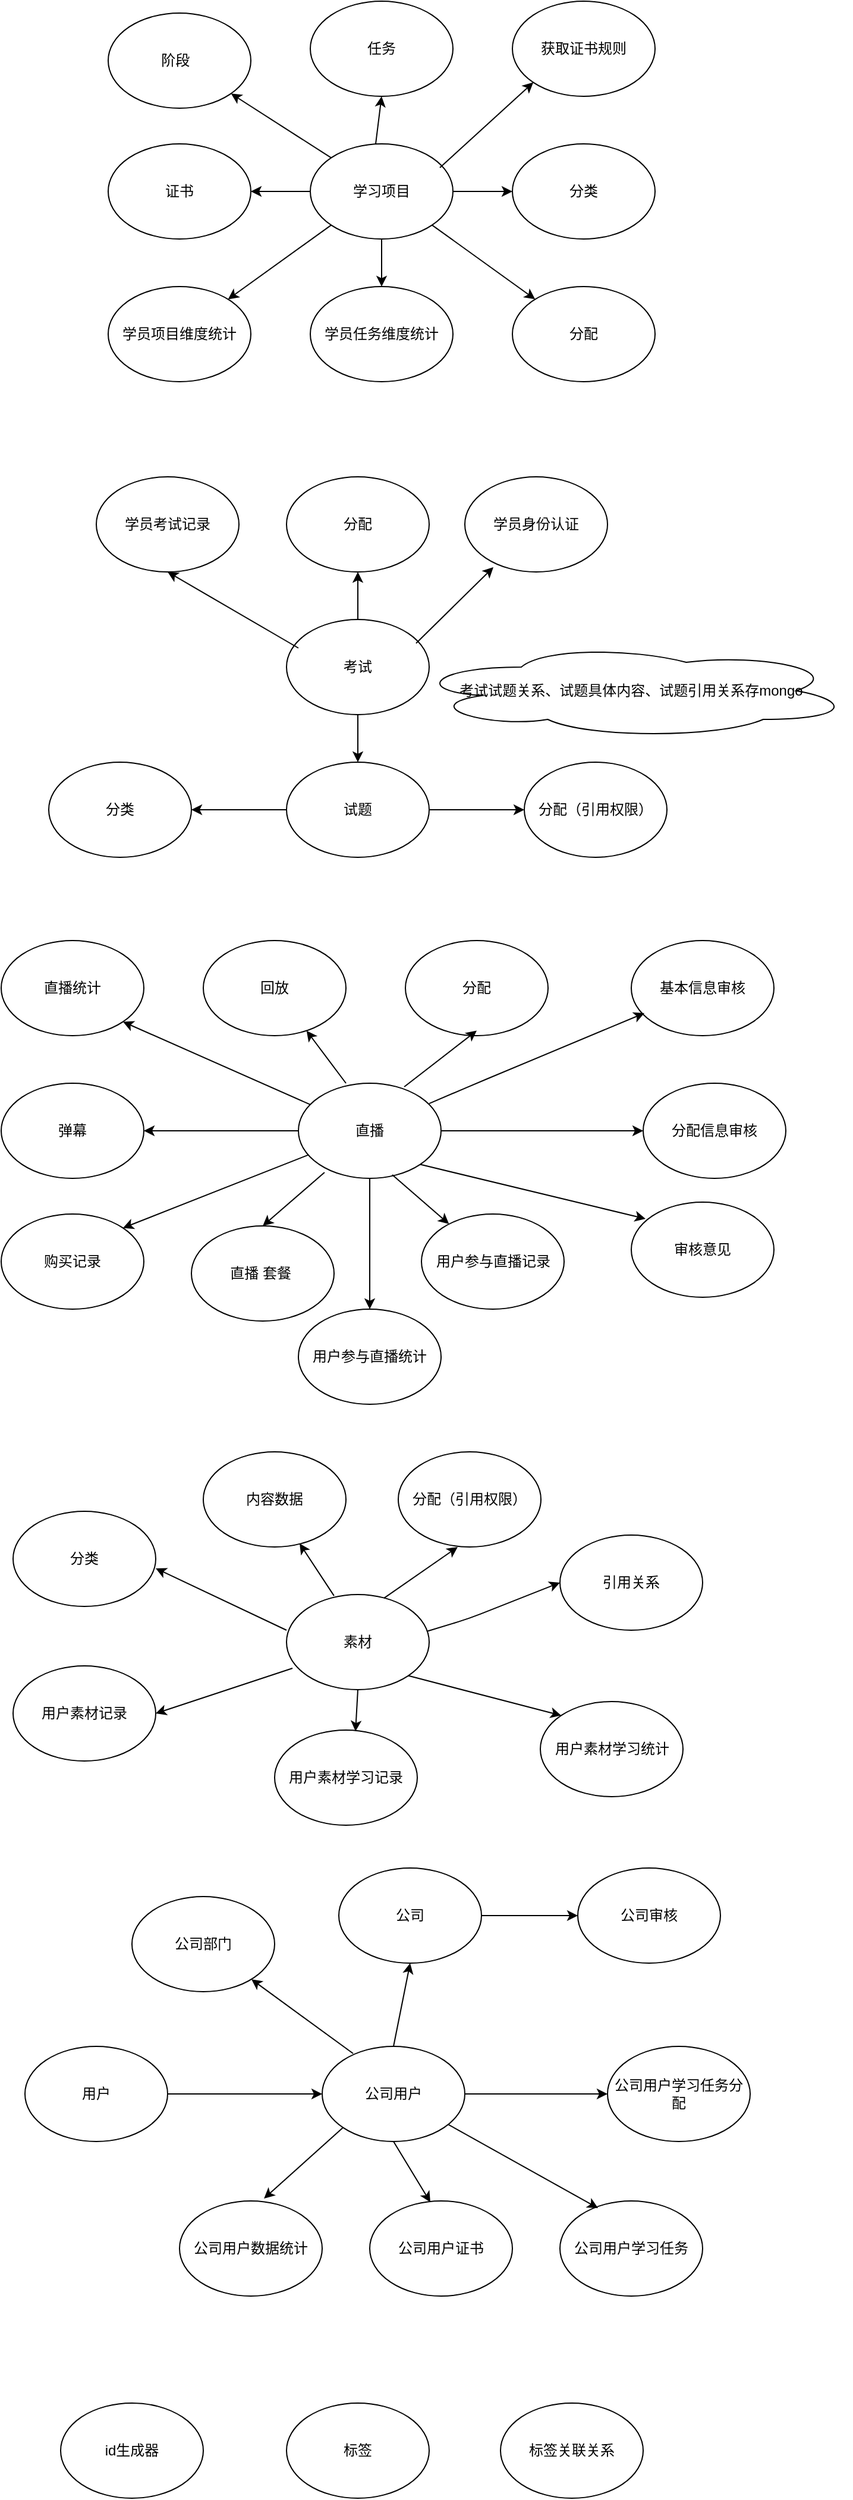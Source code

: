 <mxfile version="14.1.2" type="github">
  <diagram id="t8NCIz4bVcPVeXpqCKI4" name="Page-1">
    <mxGraphModel dx="678" dy="437" grid="1" gridSize="10" guides="1" tooltips="1" connect="1" arrows="1" fold="1" page="1" pageScale="1" pageWidth="827" pageHeight="1169" math="0" shadow="0">
      <root>
        <mxCell id="0" />
        <mxCell id="1" parent="0" />
        <mxCell id="8nQMXK6_oTZO91173ZuV-10" value="" style="edgeStyle=orthogonalEdgeStyle;rounded=0;orthogonalLoop=1;jettySize=auto;html=1;" parent="1" source="8nQMXK6_oTZO91173ZuV-1" target="8nQMXK6_oTZO91173ZuV-7" edge="1">
          <mxGeometry relative="1" as="geometry" />
        </mxCell>
        <mxCell id="8nQMXK6_oTZO91173ZuV-1" value="学习项目" style="ellipse;whiteSpace=wrap;html=1;" parent="1" vertex="1">
          <mxGeometry x="330" y="200" width="120" height="80" as="geometry" />
        </mxCell>
        <mxCell id="8nQMXK6_oTZO91173ZuV-2" value="阶段&amp;nbsp;&amp;nbsp;" style="ellipse;whiteSpace=wrap;html=1;" parent="1" vertex="1">
          <mxGeometry x="160" y="90" width="120" height="80" as="geometry" />
        </mxCell>
        <mxCell id="8nQMXK6_oTZO91173ZuV-3" value="任务" style="ellipse;whiteSpace=wrap;html=1;" parent="1" vertex="1">
          <mxGeometry x="330" y="80" width="120" height="80" as="geometry" />
        </mxCell>
        <mxCell id="8nQMXK6_oTZO91173ZuV-4" value="分类" style="ellipse;whiteSpace=wrap;html=1;" parent="1" vertex="1">
          <mxGeometry x="500" y="200" width="120" height="80" as="geometry" />
        </mxCell>
        <mxCell id="8nQMXK6_oTZO91173ZuV-5" value="分配" style="ellipse;whiteSpace=wrap;html=1;" parent="1" vertex="1">
          <mxGeometry x="500" y="320" width="120" height="80" as="geometry" />
        </mxCell>
        <mxCell id="8nQMXK6_oTZO91173ZuV-6" value="获取证书规则" style="ellipse;whiteSpace=wrap;html=1;" parent="1" vertex="1">
          <mxGeometry x="500" y="80" width="120" height="80" as="geometry" />
        </mxCell>
        <mxCell id="8nQMXK6_oTZO91173ZuV-7" value="证书" style="ellipse;whiteSpace=wrap;html=1;" parent="1" vertex="1">
          <mxGeometry x="160" y="200" width="120" height="80" as="geometry" />
        </mxCell>
        <mxCell id="8nQMXK6_oTZO91173ZuV-8" value="学员项目维度统计" style="ellipse;whiteSpace=wrap;html=1;" parent="1" vertex="1">
          <mxGeometry x="160" y="320" width="120" height="80" as="geometry" />
        </mxCell>
        <mxCell id="8nQMXK6_oTZO91173ZuV-9" value="学员任务维度统计" style="ellipse;whiteSpace=wrap;html=1;" parent="1" vertex="1">
          <mxGeometry x="330" y="320" width="120" height="80" as="geometry" />
        </mxCell>
        <mxCell id="8nQMXK6_oTZO91173ZuV-13" value="" style="endArrow=classic;html=1;entryX=0;entryY=1;entryDx=0;entryDy=0;" parent="1" target="8nQMXK6_oTZO91173ZuV-6" edge="1">
          <mxGeometry width="50" height="50" relative="1" as="geometry">
            <mxPoint x="439" y="220" as="sourcePoint" />
            <mxPoint x="489" y="170" as="targetPoint" />
          </mxGeometry>
        </mxCell>
        <mxCell id="8nQMXK6_oTZO91173ZuV-14" value="" style="endArrow=classic;html=1;entryX=0.5;entryY=1;entryDx=0;entryDy=0;" parent="1" target="8nQMXK6_oTZO91173ZuV-3" edge="1">
          <mxGeometry width="50" height="50" relative="1" as="geometry">
            <mxPoint x="385" y="200" as="sourcePoint" />
            <mxPoint x="463.574" y="128.284" as="targetPoint" />
          </mxGeometry>
        </mxCell>
        <mxCell id="8nQMXK6_oTZO91173ZuV-16" value="" style="endArrow=classic;html=1;exitX=0;exitY=0;exitDx=0;exitDy=0;" parent="1" source="8nQMXK6_oTZO91173ZuV-1" target="8nQMXK6_oTZO91173ZuV-2" edge="1">
          <mxGeometry width="50" height="50" relative="1" as="geometry">
            <mxPoint x="320" y="220" as="sourcePoint" />
            <mxPoint x="370" y="170" as="targetPoint" />
          </mxGeometry>
        </mxCell>
        <mxCell id="8nQMXK6_oTZO91173ZuV-18" value="" style="endArrow=classic;html=1;entryX=0;entryY=0.5;entryDx=0;entryDy=0;exitX=1;exitY=0.5;exitDx=0;exitDy=0;" parent="1" source="8nQMXK6_oTZO91173ZuV-1" target="8nQMXK6_oTZO91173ZuV-4" edge="1">
          <mxGeometry width="50" height="50" relative="1" as="geometry">
            <mxPoint x="450" y="270" as="sourcePoint" />
            <mxPoint x="500" y="220" as="targetPoint" />
          </mxGeometry>
        </mxCell>
        <mxCell id="8nQMXK6_oTZO91173ZuV-19" value="" style="endArrow=classic;html=1;exitX=0;exitY=1;exitDx=0;exitDy=0;" parent="1" source="8nQMXK6_oTZO91173ZuV-1" target="8nQMXK6_oTZO91173ZuV-8" edge="1">
          <mxGeometry width="50" height="50" relative="1" as="geometry">
            <mxPoint x="380" y="280" as="sourcePoint" />
            <mxPoint x="430" y="230" as="targetPoint" />
          </mxGeometry>
        </mxCell>
        <mxCell id="8nQMXK6_oTZO91173ZuV-20" value="" style="endArrow=classic;html=1;exitX=0.5;exitY=1;exitDx=0;exitDy=0;" parent="1" source="8nQMXK6_oTZO91173ZuV-1" target="8nQMXK6_oTZO91173ZuV-9" edge="1">
          <mxGeometry width="50" height="50" relative="1" as="geometry">
            <mxPoint x="380" y="290" as="sourcePoint" />
            <mxPoint x="430" y="240" as="targetPoint" />
          </mxGeometry>
        </mxCell>
        <mxCell id="8nQMXK6_oTZO91173ZuV-21" value="" style="endArrow=classic;html=1;exitX=1;exitY=1;exitDx=0;exitDy=0;" parent="1" source="8nQMXK6_oTZO91173ZuV-1" target="8nQMXK6_oTZO91173ZuV-5" edge="1">
          <mxGeometry width="50" height="50" relative="1" as="geometry">
            <mxPoint x="420" y="270" as="sourcePoint" />
            <mxPoint x="470" y="220" as="targetPoint" />
          </mxGeometry>
        </mxCell>
        <mxCell id="8nQMXK6_oTZO91173ZuV-29" value="" style="edgeStyle=orthogonalEdgeStyle;rounded=0;orthogonalLoop=1;jettySize=auto;html=1;" parent="1" source="8nQMXK6_oTZO91173ZuV-22" target="8nQMXK6_oTZO91173ZuV-24" edge="1">
          <mxGeometry relative="1" as="geometry" />
        </mxCell>
        <mxCell id="8nQMXK6_oTZO91173ZuV-33" value="" style="edgeStyle=orthogonalEdgeStyle;rounded=0;orthogonalLoop=1;jettySize=auto;html=1;" parent="1" source="8nQMXK6_oTZO91173ZuV-22" target="8nQMXK6_oTZO91173ZuV-32" edge="1">
          <mxGeometry relative="1" as="geometry" />
        </mxCell>
        <mxCell id="8nQMXK6_oTZO91173ZuV-22" value="考试" style="ellipse;whiteSpace=wrap;html=1;" parent="1" vertex="1">
          <mxGeometry x="310" y="600" width="120" height="80" as="geometry" />
        </mxCell>
        <mxCell id="8nQMXK6_oTZO91173ZuV-23" value="学员考试记录" style="ellipse;whiteSpace=wrap;html=1;" parent="1" vertex="1">
          <mxGeometry x="150" y="480" width="120" height="80" as="geometry" />
        </mxCell>
        <mxCell id="8nQMXK6_oTZO91173ZuV-24" value="分配" style="ellipse;whiteSpace=wrap;html=1;" parent="1" vertex="1">
          <mxGeometry x="310" y="480" width="120" height="80" as="geometry" />
        </mxCell>
        <mxCell id="8nQMXK6_oTZO91173ZuV-25" value="学员身份认证" style="ellipse;whiteSpace=wrap;html=1;" parent="1" vertex="1">
          <mxGeometry x="460" y="480" width="120" height="80" as="geometry" />
        </mxCell>
        <mxCell id="8nQMXK6_oTZO91173ZuV-30" value="" style="endArrow=classic;html=1;entryX=0.2;entryY=0.95;entryDx=0;entryDy=0;entryPerimeter=0;" parent="1" target="8nQMXK6_oTZO91173ZuV-25" edge="1">
          <mxGeometry width="50" height="50" relative="1" as="geometry">
            <mxPoint x="419" y="620" as="sourcePoint" />
            <mxPoint x="469" y="570" as="targetPoint" />
          </mxGeometry>
        </mxCell>
        <mxCell id="8nQMXK6_oTZO91173ZuV-31" value="" style="endArrow=classic;html=1;entryX=0.5;entryY=1;entryDx=0;entryDy=0;" parent="1" target="8nQMXK6_oTZO91173ZuV-23" edge="1">
          <mxGeometry width="50" height="50" relative="1" as="geometry">
            <mxPoint x="320" y="624" as="sourcePoint" />
            <mxPoint x="385" y="560" as="targetPoint" />
          </mxGeometry>
        </mxCell>
        <mxCell id="8nQMXK6_oTZO91173ZuV-35" value="" style="edgeStyle=orthogonalEdgeStyle;rounded=0;orthogonalLoop=1;jettySize=auto;html=1;" parent="1" source="8nQMXK6_oTZO91173ZuV-32" target="8nQMXK6_oTZO91173ZuV-34" edge="1">
          <mxGeometry relative="1" as="geometry" />
        </mxCell>
        <mxCell id="8nQMXK6_oTZO91173ZuV-37" value="" style="edgeStyle=orthogonalEdgeStyle;rounded=0;orthogonalLoop=1;jettySize=auto;html=1;" parent="1" source="8nQMXK6_oTZO91173ZuV-32" target="8nQMXK6_oTZO91173ZuV-36" edge="1">
          <mxGeometry relative="1" as="geometry" />
        </mxCell>
        <mxCell id="8nQMXK6_oTZO91173ZuV-32" value="试题" style="ellipse;whiteSpace=wrap;html=1;" parent="1" vertex="1">
          <mxGeometry x="310" y="720" width="120" height="80" as="geometry" />
        </mxCell>
        <mxCell id="8nQMXK6_oTZO91173ZuV-34" value="分配（引用权限）" style="ellipse;whiteSpace=wrap;html=1;" parent="1" vertex="1">
          <mxGeometry x="510" y="720" width="120" height="80" as="geometry" />
        </mxCell>
        <mxCell id="8nQMXK6_oTZO91173ZuV-36" value="分类" style="ellipse;whiteSpace=wrap;html=1;" parent="1" vertex="1">
          <mxGeometry x="110" y="720" width="120" height="80" as="geometry" />
        </mxCell>
        <mxCell id="8nQMXK6_oTZO91173ZuV-38" value="考试试题关系、试题具体内容、试题引用关系存mongo" style="ellipse;shape=cloud;whiteSpace=wrap;html=1;" parent="1" vertex="1">
          <mxGeometry x="415" y="620" width="370" height="80" as="geometry" />
        </mxCell>
        <mxCell id="8nQMXK6_oTZO91173ZuV-51" style="edgeStyle=orthogonalEdgeStyle;rounded=0;orthogonalLoop=1;jettySize=auto;html=1;" parent="1" source="8nQMXK6_oTZO91173ZuV-39" target="8nQMXK6_oTZO91173ZuV-45" edge="1">
          <mxGeometry relative="1" as="geometry" />
        </mxCell>
        <mxCell id="8nQMXK6_oTZO91173ZuV-39" value="直播" style="ellipse;whiteSpace=wrap;html=1;" parent="1" vertex="1">
          <mxGeometry x="320" y="990" width="120" height="80" as="geometry" />
        </mxCell>
        <mxCell id="8nQMXK6_oTZO91173ZuV-40" value="直播统计" style="ellipse;whiteSpace=wrap;html=1;" parent="1" vertex="1">
          <mxGeometry x="70" y="870" width="120" height="80" as="geometry" />
        </mxCell>
        <mxCell id="8nQMXK6_oTZO91173ZuV-41" value="回放" style="ellipse;whiteSpace=wrap;html=1;" parent="1" vertex="1">
          <mxGeometry x="240" y="870" width="120" height="80" as="geometry" />
        </mxCell>
        <mxCell id="8nQMXK6_oTZO91173ZuV-42" value="基本信息审核" style="ellipse;whiteSpace=wrap;html=1;" parent="1" vertex="1">
          <mxGeometry x="600" y="870" width="120" height="80" as="geometry" />
        </mxCell>
        <mxCell id="8nQMXK6_oTZO91173ZuV-43" value="分配" style="ellipse;whiteSpace=wrap;html=1;" parent="1" vertex="1">
          <mxGeometry x="410" y="870" width="120" height="80" as="geometry" />
        </mxCell>
        <mxCell id="8nQMXK6_oTZO91173ZuV-44" value="分配信息审核" style="ellipse;whiteSpace=wrap;html=1;" parent="1" vertex="1">
          <mxGeometry x="610" y="990" width="120" height="80" as="geometry" />
        </mxCell>
        <mxCell id="8nQMXK6_oTZO91173ZuV-45" value="弹幕" style="ellipse;whiteSpace=wrap;html=1;" parent="1" vertex="1">
          <mxGeometry x="70" y="990" width="120" height="80" as="geometry" />
        </mxCell>
        <mxCell id="8nQMXK6_oTZO91173ZuV-46" value="购买记录" style="ellipse;whiteSpace=wrap;html=1;" parent="1" vertex="1">
          <mxGeometry x="70" y="1100" width="120" height="80" as="geometry" />
        </mxCell>
        <mxCell id="8nQMXK6_oTZO91173ZuV-47" value="用户参与直播统计" style="ellipse;whiteSpace=wrap;html=1;" parent="1" vertex="1">
          <mxGeometry x="320" y="1180" width="120" height="80" as="geometry" />
        </mxCell>
        <mxCell id="8nQMXK6_oTZO91173ZuV-48" value="审核意见" style="ellipse;whiteSpace=wrap;html=1;" parent="1" vertex="1">
          <mxGeometry x="600" y="1090" width="120" height="80" as="geometry" />
        </mxCell>
        <mxCell id="8nQMXK6_oTZO91173ZuV-49" value="直播 套餐&amp;nbsp;" style="ellipse;whiteSpace=wrap;html=1;" parent="1" vertex="1">
          <mxGeometry x="230" y="1110" width="120" height="80" as="geometry" />
        </mxCell>
        <mxCell id="8nQMXK6_oTZO91173ZuV-50" value="用户参与直播记录" style="ellipse;whiteSpace=wrap;html=1;" parent="1" vertex="1">
          <mxGeometry x="423.5" y="1100" width="120" height="80" as="geometry" />
        </mxCell>
        <mxCell id="8nQMXK6_oTZO91173ZuV-52" value="" style="endArrow=classic;html=1;entryX=1;entryY=1;entryDx=0;entryDy=0;" parent="1" source="8nQMXK6_oTZO91173ZuV-39" target="8nQMXK6_oTZO91173ZuV-40" edge="1">
          <mxGeometry width="50" height="50" relative="1" as="geometry">
            <mxPoint x="370" y="1010" as="sourcePoint" />
            <mxPoint x="420" y="960" as="targetPoint" />
          </mxGeometry>
        </mxCell>
        <mxCell id="8nQMXK6_oTZO91173ZuV-53" value="" style="endArrow=classic;html=1;" parent="1" target="8nQMXK6_oTZO91173ZuV-41" edge="1">
          <mxGeometry width="50" height="50" relative="1" as="geometry">
            <mxPoint x="360" y="990" as="sourcePoint" />
            <mxPoint x="420" y="950" as="targetPoint" />
          </mxGeometry>
        </mxCell>
        <mxCell id="8nQMXK6_oTZO91173ZuV-54" value="" style="endArrow=classic;html=1;exitX=0.742;exitY=0.038;exitDx=0;exitDy=0;exitPerimeter=0;" parent="1" source="8nQMXK6_oTZO91173ZuV-39" edge="1">
          <mxGeometry width="50" height="50" relative="1" as="geometry">
            <mxPoint x="503.17" y="990" as="sourcePoint" />
            <mxPoint x="470.003" y="945.777" as="targetPoint" />
          </mxGeometry>
        </mxCell>
        <mxCell id="8nQMXK6_oTZO91173ZuV-55" value="" style="endArrow=classic;html=1;exitX=0.917;exitY=0.213;exitDx=0;exitDy=0;exitPerimeter=0;entryX=0.092;entryY=0.763;entryDx=0;entryDy=0;entryPerimeter=0;" parent="1" source="8nQMXK6_oTZO91173ZuV-39" target="8nQMXK6_oTZO91173ZuV-42" edge="1">
          <mxGeometry width="50" height="50" relative="1" as="geometry">
            <mxPoint x="419.04" y="1003.04" as="sourcePoint" />
            <mxPoint x="480.003" y="955.777" as="targetPoint" />
            <Array as="points">
              <mxPoint x="470" y="990" />
            </Array>
          </mxGeometry>
        </mxCell>
        <mxCell id="8nQMXK6_oTZO91173ZuV-56" value="" style="endArrow=classic;html=1;exitX=1;exitY=0.5;exitDx=0;exitDy=0;entryX=0;entryY=0.5;entryDx=0;entryDy=0;" parent="1" source="8nQMXK6_oTZO91173ZuV-39" target="8nQMXK6_oTZO91173ZuV-44" edge="1">
          <mxGeometry width="50" height="50" relative="1" as="geometry">
            <mxPoint x="440" y="1060" as="sourcePoint" />
            <mxPoint x="490" y="1010" as="targetPoint" />
          </mxGeometry>
        </mxCell>
        <mxCell id="8nQMXK6_oTZO91173ZuV-57" value="" style="endArrow=classic;html=1;entryX=1;entryY=0;entryDx=0;entryDy=0;" parent="1" source="8nQMXK6_oTZO91173ZuV-39" target="8nQMXK6_oTZO91173ZuV-46" edge="1">
          <mxGeometry width="50" height="50" relative="1" as="geometry">
            <mxPoint x="360" y="1080" as="sourcePoint" />
            <mxPoint x="300" y="1080" as="targetPoint" />
          </mxGeometry>
        </mxCell>
        <mxCell id="8nQMXK6_oTZO91173ZuV-58" value="" style="endArrow=classic;html=1;entryX=0.5;entryY=0;entryDx=0;entryDy=0;exitX=0.183;exitY=0.938;exitDx=0;exitDy=0;exitPerimeter=0;" parent="1" source="8nQMXK6_oTZO91173ZuV-39" target="8nQMXK6_oTZO91173ZuV-49" edge="1">
          <mxGeometry width="50" height="50" relative="1" as="geometry">
            <mxPoint x="430" y="1070" as="sourcePoint" />
            <mxPoint x="480" y="1020" as="targetPoint" />
          </mxGeometry>
        </mxCell>
        <mxCell id="8nQMXK6_oTZO91173ZuV-59" value="" style="endArrow=classic;html=1;entryX=0.1;entryY=0.175;entryDx=0;entryDy=0;entryPerimeter=0;exitX=1;exitY=1;exitDx=0;exitDy=0;" parent="1" source="8nQMXK6_oTZO91173ZuV-39" target="8nQMXK6_oTZO91173ZuV-48" edge="1">
          <mxGeometry width="50" height="50" relative="1" as="geometry">
            <mxPoint x="430" y="1080" as="sourcePoint" />
            <mxPoint x="480" y="1030" as="targetPoint" />
          </mxGeometry>
        </mxCell>
        <mxCell id="8nQMXK6_oTZO91173ZuV-60" value="" style="endArrow=classic;html=1;exitX=0.658;exitY=0.963;exitDx=0;exitDy=0;exitPerimeter=0;" parent="1" source="8nQMXK6_oTZO91173ZuV-39" target="8nQMXK6_oTZO91173ZuV-50" edge="1">
          <mxGeometry width="50" height="50" relative="1" as="geometry">
            <mxPoint x="370" y="1080" as="sourcePoint" />
            <mxPoint x="420" y="1030" as="targetPoint" />
          </mxGeometry>
        </mxCell>
        <mxCell id="8nQMXK6_oTZO91173ZuV-61" value="" style="endArrow=classic;html=1;entryX=0.5;entryY=0;entryDx=0;entryDy=0;exitX=0.5;exitY=1;exitDx=0;exitDy=0;" parent="1" source="8nQMXK6_oTZO91173ZuV-39" target="8nQMXK6_oTZO91173ZuV-47" edge="1">
          <mxGeometry width="50" height="50" relative="1" as="geometry">
            <mxPoint x="370" y="1080" as="sourcePoint" />
            <mxPoint x="420" y="1030" as="targetPoint" />
          </mxGeometry>
        </mxCell>
        <mxCell id="8nQMXK6_oTZO91173ZuV-62" value="素材" style="ellipse;whiteSpace=wrap;html=1;" parent="1" vertex="1">
          <mxGeometry x="310" y="1420" width="120" height="80" as="geometry" />
        </mxCell>
        <mxCell id="8nQMXK6_oTZO91173ZuV-63" value="分类" style="ellipse;whiteSpace=wrap;html=1;" parent="1" vertex="1">
          <mxGeometry x="80" y="1350" width="120" height="80" as="geometry" />
        </mxCell>
        <mxCell id="8nQMXK6_oTZO91173ZuV-64" value="内容数据" style="ellipse;whiteSpace=wrap;html=1;" parent="1" vertex="1">
          <mxGeometry x="240" y="1300" width="120" height="80" as="geometry" />
        </mxCell>
        <mxCell id="8nQMXK6_oTZO91173ZuV-65" value="分配（引用权限）" style="ellipse;whiteSpace=wrap;html=1;" parent="1" vertex="1">
          <mxGeometry x="404" y="1300" width="120" height="80" as="geometry" />
        </mxCell>
        <mxCell id="8nQMXK6_oTZO91173ZuV-66" value="引用关系" style="ellipse;whiteSpace=wrap;html=1;" parent="1" vertex="1">
          <mxGeometry x="540" y="1370" width="120" height="80" as="geometry" />
        </mxCell>
        <mxCell id="8nQMXK6_oTZO91173ZuV-67" value="用户素材记录" style="ellipse;whiteSpace=wrap;html=1;" parent="1" vertex="1">
          <mxGeometry x="80" y="1480" width="120" height="80" as="geometry" />
        </mxCell>
        <mxCell id="8nQMXK6_oTZO91173ZuV-68" value="用户素材学习统计" style="ellipse;whiteSpace=wrap;html=1;" parent="1" vertex="1">
          <mxGeometry x="523.5" y="1510" width="120" height="80" as="geometry" />
        </mxCell>
        <mxCell id="8nQMXK6_oTZO91173ZuV-69" value="用户素材学习记录" style="ellipse;whiteSpace=wrap;html=1;" parent="1" vertex="1">
          <mxGeometry x="300" y="1534" width="120" height="80" as="geometry" />
        </mxCell>
        <mxCell id="8nQMXK6_oTZO91173ZuV-70" value="" style="endArrow=classic;html=1;exitX=0.683;exitY=0.038;exitDx=0;exitDy=0;exitPerimeter=0;" parent="1" source="8nQMXK6_oTZO91173ZuV-62" edge="1">
          <mxGeometry width="50" height="50" relative="1" as="geometry">
            <mxPoint x="404" y="1430" as="sourcePoint" />
            <mxPoint x="454" y="1380" as="targetPoint" />
          </mxGeometry>
        </mxCell>
        <mxCell id="8nQMXK6_oTZO91173ZuV-71" value="" style="endArrow=classic;html=1;entryX=0;entryY=0.5;entryDx=0;entryDy=0;exitX=0.983;exitY=0.388;exitDx=0;exitDy=0;exitPerimeter=0;" parent="1" source="8nQMXK6_oTZO91173ZuV-62" target="8nQMXK6_oTZO91173ZuV-66" edge="1">
          <mxGeometry width="50" height="50" relative="1" as="geometry">
            <mxPoint x="414" y="1440" as="sourcePoint" />
            <mxPoint x="464" y="1390" as="targetPoint" />
            <Array as="points">
              <mxPoint x="464" y="1440" />
            </Array>
          </mxGeometry>
        </mxCell>
        <mxCell id="8nQMXK6_oTZO91173ZuV-72" value="" style="endArrow=classic;html=1;entryX=0;entryY=0;entryDx=0;entryDy=0;exitX=1;exitY=1;exitDx=0;exitDy=0;" parent="1" source="8nQMXK6_oTZO91173ZuV-62" target="8nQMXK6_oTZO91173ZuV-68" edge="1">
          <mxGeometry width="50" height="50" relative="1" as="geometry">
            <mxPoint x="450" y="1550" as="sourcePoint" />
            <mxPoint x="500" y="1500" as="targetPoint" />
          </mxGeometry>
        </mxCell>
        <mxCell id="8nQMXK6_oTZO91173ZuV-73" value="" style="endArrow=classic;html=1;entryX=0.675;entryY=0.963;entryDx=0;entryDy=0;entryPerimeter=0;exitX=0.333;exitY=0.013;exitDx=0;exitDy=0;exitPerimeter=0;" parent="1" source="8nQMXK6_oTZO91173ZuV-62" target="8nQMXK6_oTZO91173ZuV-64" edge="1">
          <mxGeometry width="50" height="50" relative="1" as="geometry">
            <mxPoint x="360" y="1420" as="sourcePoint" />
            <mxPoint x="410" y="1370" as="targetPoint" />
          </mxGeometry>
        </mxCell>
        <mxCell id="8nQMXK6_oTZO91173ZuV-74" value="" style="endArrow=classic;html=1;entryX=1;entryY=0.6;entryDx=0;entryDy=0;entryPerimeter=0;" parent="1" target="8nQMXK6_oTZO91173ZuV-63" edge="1">
          <mxGeometry width="50" height="50" relative="1" as="geometry">
            <mxPoint x="310" y="1450" as="sourcePoint" />
            <mxPoint x="360" y="1400" as="targetPoint" />
          </mxGeometry>
        </mxCell>
        <mxCell id="8nQMXK6_oTZO91173ZuV-75" value="" style="endArrow=classic;html=1;entryX=1;entryY=0.5;entryDx=0;entryDy=0;exitX=0.042;exitY=0.775;exitDx=0;exitDy=0;exitPerimeter=0;" parent="1" source="8nQMXK6_oTZO91173ZuV-62" target="8nQMXK6_oTZO91173ZuV-67" edge="1">
          <mxGeometry width="50" height="50" relative="1" as="geometry">
            <mxPoint x="310" y="1470" as="sourcePoint" />
            <mxPoint x="360" y="1420" as="targetPoint" />
          </mxGeometry>
        </mxCell>
        <mxCell id="8nQMXK6_oTZO91173ZuV-76" value="" style="endArrow=classic;html=1;entryX=0.567;entryY=0.013;entryDx=0;entryDy=0;entryPerimeter=0;exitX=0.5;exitY=1;exitDx=0;exitDy=0;" parent="1" source="8nQMXK6_oTZO91173ZuV-62" target="8nQMXK6_oTZO91173ZuV-69" edge="1">
          <mxGeometry width="50" height="50" relative="1" as="geometry">
            <mxPoint x="270" y="1540" as="sourcePoint" />
            <mxPoint x="320" y="1490" as="targetPoint" />
          </mxGeometry>
        </mxCell>
        <mxCell id="8nQMXK6_oTZO91173ZuV-79" value="" style="edgeStyle=orthogonalEdgeStyle;rounded=0;orthogonalLoop=1;jettySize=auto;html=1;" parent="1" source="8nQMXK6_oTZO91173ZuV-77" target="8nQMXK6_oTZO91173ZuV-78" edge="1">
          <mxGeometry relative="1" as="geometry" />
        </mxCell>
        <mxCell id="8nQMXK6_oTZO91173ZuV-77" value="用户" style="ellipse;whiteSpace=wrap;html=1;" parent="1" vertex="1">
          <mxGeometry x="90" y="1800" width="120" height="80" as="geometry" />
        </mxCell>
        <mxCell id="8nQMXK6_oTZO91173ZuV-78" value="公司用户" style="ellipse;whiteSpace=wrap;html=1;" parent="1" vertex="1">
          <mxGeometry x="340" y="1800" width="120" height="80" as="geometry" />
        </mxCell>
        <mxCell id="8nQMXK6_oTZO91173ZuV-80" value="公司部门" style="ellipse;whiteSpace=wrap;html=1;" parent="1" vertex="1">
          <mxGeometry x="180" y="1674" width="120" height="80" as="geometry" />
        </mxCell>
        <mxCell id="8nQMXK6_oTZO91173ZuV-81" value="公司" style="ellipse;whiteSpace=wrap;html=1;" parent="1" vertex="1">
          <mxGeometry x="354" y="1650" width="120" height="80" as="geometry" />
        </mxCell>
        <mxCell id="8nQMXK6_oTZO91173ZuV-82" value="公司用户数据统计" style="ellipse;whiteSpace=wrap;html=1;" parent="1" vertex="1">
          <mxGeometry x="220" y="1930" width="120" height="80" as="geometry" />
        </mxCell>
        <mxCell id="8nQMXK6_oTZO91173ZuV-83" value="公司用户证书" style="ellipse;whiteSpace=wrap;html=1;" parent="1" vertex="1">
          <mxGeometry x="380" y="1930" width="120" height="80" as="geometry" />
        </mxCell>
        <mxCell id="8nQMXK6_oTZO91173ZuV-84" value="公司用户学习任务" style="ellipse;whiteSpace=wrap;html=1;" parent="1" vertex="1">
          <mxGeometry x="540" y="1930" width="120" height="80" as="geometry" />
        </mxCell>
        <mxCell id="8nQMXK6_oTZO91173ZuV-85" value="公司用户学习任务分配" style="ellipse;whiteSpace=wrap;html=1;" parent="1" vertex="1">
          <mxGeometry x="580" y="1800" width="120" height="80" as="geometry" />
        </mxCell>
        <mxCell id="8nQMXK6_oTZO91173ZuV-86" value="公司审核" style="ellipse;whiteSpace=wrap;html=1;" parent="1" vertex="1">
          <mxGeometry x="555" y="1650" width="120" height="80" as="geometry" />
        </mxCell>
        <mxCell id="8nQMXK6_oTZO91173ZuV-87" value="" style="endArrow=classic;html=1;exitX=0.217;exitY=0.075;exitDx=0;exitDy=0;exitPerimeter=0;" parent="1" source="8nQMXK6_oTZO91173ZuV-78" target="8nQMXK6_oTZO91173ZuV-80" edge="1">
          <mxGeometry width="50" height="50" relative="1" as="geometry">
            <mxPoint x="358" y="1800" as="sourcePoint" />
            <mxPoint x="470" y="1780" as="targetPoint" />
          </mxGeometry>
        </mxCell>
        <mxCell id="8nQMXK6_oTZO91173ZuV-88" value="" style="endArrow=classic;html=1;exitX=0.5;exitY=0;exitDx=0;exitDy=0;entryX=0.5;entryY=1;entryDx=0;entryDy=0;" parent="1" source="8nQMXK6_oTZO91173ZuV-78" target="8nQMXK6_oTZO91173ZuV-81" edge="1">
          <mxGeometry width="50" height="50" relative="1" as="geometry">
            <mxPoint x="420" y="1790" as="sourcePoint" />
            <mxPoint x="470" y="1740" as="targetPoint" />
          </mxGeometry>
        </mxCell>
        <mxCell id="8nQMXK6_oTZO91173ZuV-89" value="" style="endArrow=classic;html=1;exitX=1;exitY=0.5;exitDx=0;exitDy=0;" parent="1" source="8nQMXK6_oTZO91173ZuV-81" target="8nQMXK6_oTZO91173ZuV-86" edge="1">
          <mxGeometry width="50" height="50" relative="1" as="geometry">
            <mxPoint x="520" y="1820" as="sourcePoint" />
            <mxPoint x="570" y="1770" as="targetPoint" />
          </mxGeometry>
        </mxCell>
        <mxCell id="8nQMXK6_oTZO91173ZuV-90" value="" style="endArrow=classic;html=1;exitX=1;exitY=0.5;exitDx=0;exitDy=0;entryX=0;entryY=0.5;entryDx=0;entryDy=0;" parent="1" source="8nQMXK6_oTZO91173ZuV-78" target="8nQMXK6_oTZO91173ZuV-85" edge="1">
          <mxGeometry width="50" height="50" relative="1" as="geometry">
            <mxPoint x="470" y="1900" as="sourcePoint" />
            <mxPoint x="520" y="1850" as="targetPoint" />
          </mxGeometry>
        </mxCell>
        <mxCell id="8nQMXK6_oTZO91173ZuV-91" value="" style="endArrow=classic;html=1;entryX=0.592;entryY=-0.025;entryDx=0;entryDy=0;entryPerimeter=0;exitX=0;exitY=1;exitDx=0;exitDy=0;" parent="1" source="8nQMXK6_oTZO91173ZuV-78" target="8nQMXK6_oTZO91173ZuV-82" edge="1">
          <mxGeometry width="50" height="50" relative="1" as="geometry">
            <mxPoint x="320" y="1940" as="sourcePoint" />
            <mxPoint x="370" y="1890" as="targetPoint" />
          </mxGeometry>
        </mxCell>
        <mxCell id="8nQMXK6_oTZO91173ZuV-92" value="" style="endArrow=classic;html=1;entryX=0.425;entryY=0.013;entryDx=0;entryDy=0;entryPerimeter=0;exitX=0.5;exitY=1;exitDx=0;exitDy=0;" parent="1" source="8nQMXK6_oTZO91173ZuV-78" target="8nQMXK6_oTZO91173ZuV-83" edge="1">
          <mxGeometry width="50" height="50" relative="1" as="geometry">
            <mxPoint x="500" y="1920" as="sourcePoint" />
            <mxPoint x="550" y="1870" as="targetPoint" />
          </mxGeometry>
        </mxCell>
        <mxCell id="8nQMXK6_oTZO91173ZuV-93" value="" style="endArrow=classic;html=1;entryX=0.267;entryY=0.075;entryDx=0;entryDy=0;entryPerimeter=0;" parent="1" source="8nQMXK6_oTZO91173ZuV-78" target="8nQMXK6_oTZO91173ZuV-84" edge="1">
          <mxGeometry width="50" height="50" relative="1" as="geometry">
            <mxPoint x="470" y="1920" as="sourcePoint" />
            <mxPoint x="520" y="1870" as="targetPoint" />
          </mxGeometry>
        </mxCell>
        <mxCell id="8nQMXK6_oTZO91173ZuV-94" value="id生成器" style="ellipse;whiteSpace=wrap;html=1;" parent="1" vertex="1">
          <mxGeometry x="120" y="2100" width="120" height="80" as="geometry" />
        </mxCell>
        <mxCell id="8nQMXK6_oTZO91173ZuV-95" value="标签" style="ellipse;whiteSpace=wrap;html=1;" parent="1" vertex="1">
          <mxGeometry x="310" y="2100" width="120" height="80" as="geometry" />
        </mxCell>
        <mxCell id="8nQMXK6_oTZO91173ZuV-96" value="标签关联关系" style="ellipse;whiteSpace=wrap;html=1;" parent="1" vertex="1">
          <mxGeometry x="490" y="2100" width="120" height="80" as="geometry" />
        </mxCell>
      </root>
    </mxGraphModel>
  </diagram>
</mxfile>
